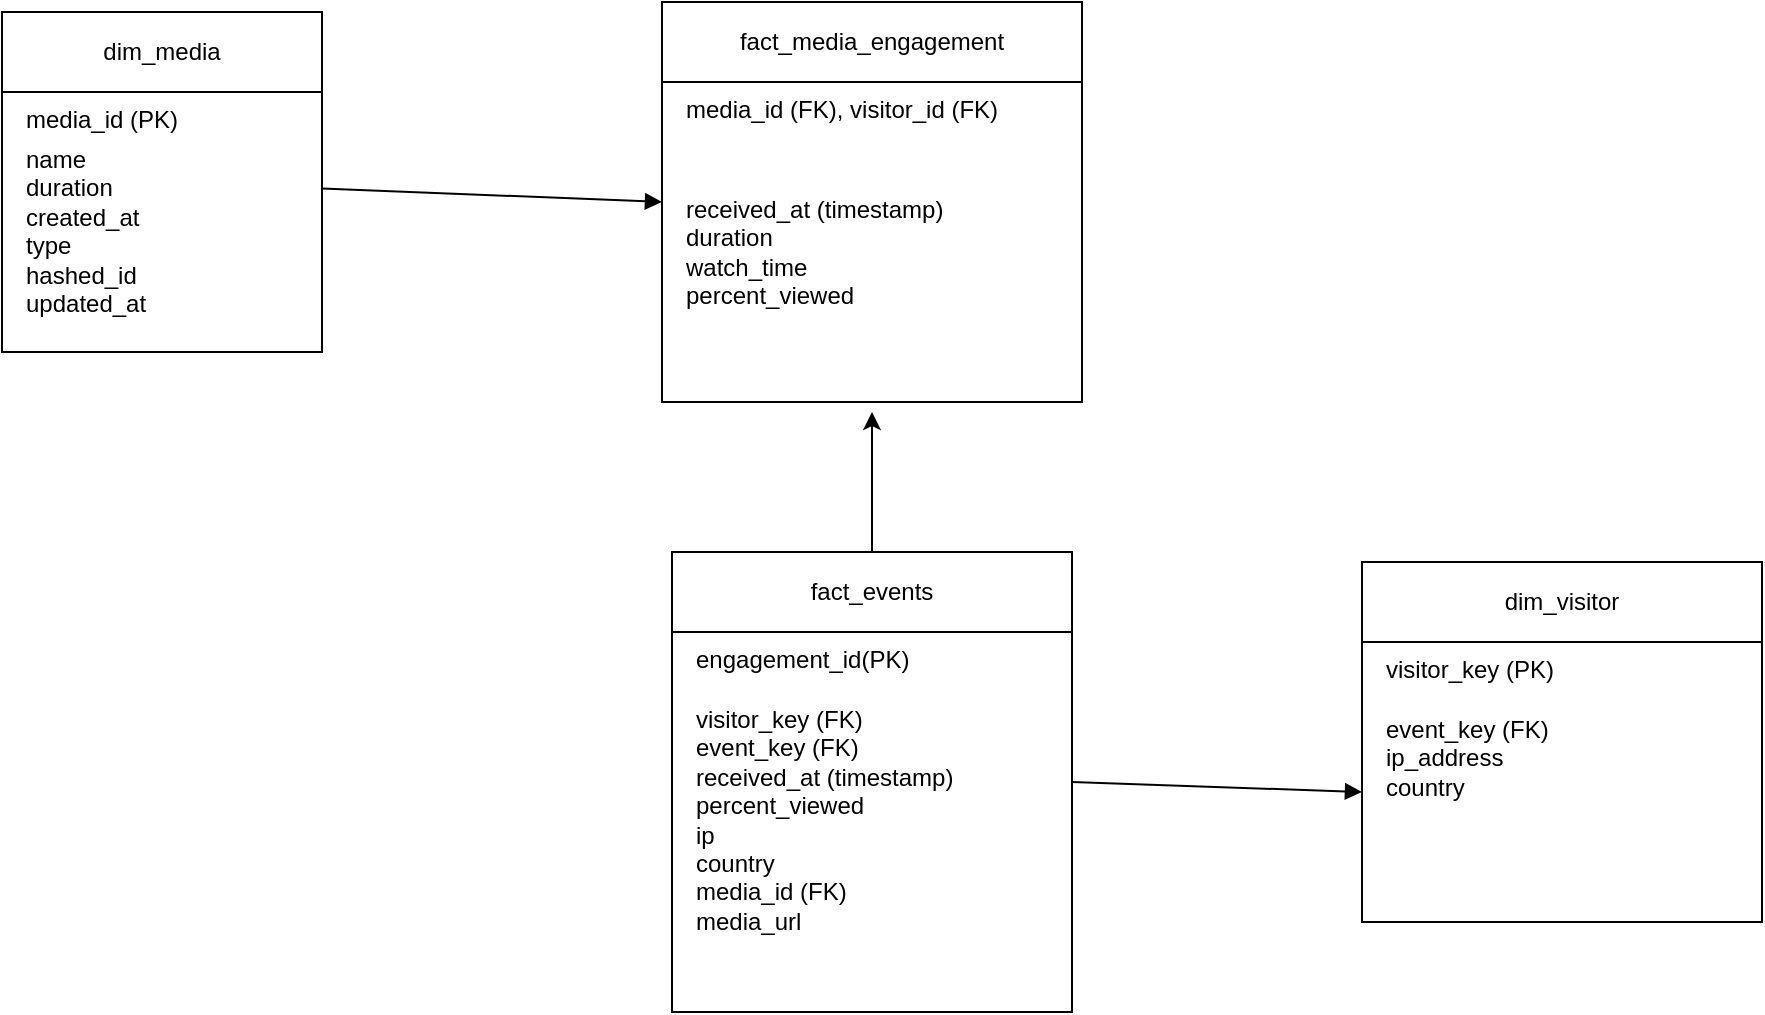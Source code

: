 <mxfile version="28.0.7">
  <diagram name="Wistia Video Analytics Schema" id="1UHDcKMVfNVq5Xud_P4H">
    <mxGraphModel dx="1123" dy="663" grid="1" gridSize="10" guides="1" tooltips="1" connect="1" arrows="1" fold="1" page="1" pageScale="1" pageWidth="1100" pageHeight="850" math="0" shadow="0">
      <root>
        <mxCell id="0" />
        <mxCell id="1" parent="0" />
        <mxCell id="nfV7VkWr2vx_3Qyszl8C-1" value="dim_media" style="shape=swimlane;whiteSpace=wrap;html=1;" parent="1" vertex="1">
          <mxGeometry x="60" y="60" width="160" height="170" as="geometry" />
        </mxCell>
        <mxCell id="nfV7VkWr2vx_3Qyszl8C-2" value="media_id (PK)" style="text;html=1;strokeColor=none;fillColor=none;" parent="nfV7VkWr2vx_3Qyszl8C-1" vertex="1">
          <mxGeometry x="10" y="40" width="180" height="30" as="geometry" />
        </mxCell>
        <mxCell id="nfV7VkWr2vx_3Qyszl8C-3" value="name&lt;div&gt;duration&lt;/div&gt;&lt;div&gt;created_at&lt;/div&gt;&lt;div&gt;type&lt;/div&gt;&lt;div&gt;hashed_id&lt;/div&gt;&lt;div&gt;updated_at&lt;/div&gt;" style="text;html=1;strokeColor=none;fillColor=none;" parent="nfV7VkWr2vx_3Qyszl8C-1" vertex="1">
          <mxGeometry x="10" y="60" width="130" height="100" as="geometry" />
        </mxCell>
        <mxCell id="nfV7VkWr2vx_3Qyszl8C-4" value="dim_visitor" style="shape=swimlane;whiteSpace=wrap;html=1;" parent="1" vertex="1">
          <mxGeometry x="740" y="335" width="200" height="180" as="geometry" />
        </mxCell>
        <mxCell id="nfV7VkWr2vx_3Qyszl8C-5" value="visitor_key (PK)" style="text;html=1;strokeColor=none;fillColor=none;" parent="nfV7VkWr2vx_3Qyszl8C-4" vertex="1">
          <mxGeometry x="10" y="40" width="180" height="30" as="geometry" />
        </mxCell>
        <mxCell id="nfV7VkWr2vx_3Qyszl8C-6" value="&lt;div&gt;event_key (FK)&lt;/div&gt;&lt;div&gt;ip_address&lt;/div&gt;&lt;div&gt;country&lt;/div&gt;" style="text;html=1;strokeColor=none;fillColor=none;" parent="nfV7VkWr2vx_3Qyszl8C-4" vertex="1">
          <mxGeometry x="10" y="70" width="180" height="90" as="geometry" />
        </mxCell>
        <mxCell id="nfV7VkWr2vx_3Qyszl8C-7" value="fact_media_engagement" style="shape=swimlane;whiteSpace=wrap;html=1;" parent="1" vertex="1">
          <mxGeometry x="390" y="55" width="210" height="200" as="geometry">
            <mxRectangle x="200" y="300" width="170" height="30" as="alternateBounds" />
          </mxGeometry>
        </mxCell>
        <mxCell id="nfV7VkWr2vx_3Qyszl8C-8" value="media_id (FK), visitor_id (FK)" style="text;html=1;strokeColor=none;fillColor=none;" parent="nfV7VkWr2vx_3Qyszl8C-7" vertex="1">
          <mxGeometry x="10" y="40" width="260" height="30" as="geometry" />
        </mxCell>
        <mxCell id="nfV7VkWr2vx_3Qyszl8C-9" value="received_at (timestamp)&lt;br&gt;&lt;div&gt;duration&lt;/div&gt;&lt;div&gt;watch_time&lt;/div&gt;&lt;div&gt;percent_viewed&lt;/div&gt;&lt;div&gt;&lt;br&gt;&lt;/div&gt;" style="text;html=1;strokeColor=none;fillColor=none;" parent="nfV7VkWr2vx_3Qyszl8C-7" vertex="1">
          <mxGeometry x="10" y="90" width="260" height="90" as="geometry" />
        </mxCell>
        <mxCell id="nfV7VkWr2vx_3Qyszl8C-10" style="endArrow=block;html=1;entryX=0;entryY=0.5;entryDx=0;entryDy=0;" parent="1" source="nfV7VkWr2vx_3Qyszl8C-1" target="nfV7VkWr2vx_3Qyszl8C-7" edge="1">
          <mxGeometry relative="1" as="geometry" />
        </mxCell>
        <mxCell id="nfV7VkWr2vx_3Qyszl8C-11" style="endArrow=block;html=1;exitX=1;exitY=0.5;exitDx=0;exitDy=0;" parent="1" source="nfV7VkWr2vx_3Qyszl8C-12" edge="1">
          <mxGeometry relative="1" as="geometry">
            <mxPoint x="740" y="450" as="targetPoint" />
            <Array as="points" />
          </mxGeometry>
        </mxCell>
        <mxCell id="nfV7VkWr2vx_3Qyszl8C-12" value="fact_events" style="shape=swimlane;whiteSpace=wrap;html=1;" parent="1" vertex="1">
          <mxGeometry x="395" y="330" width="200" height="230" as="geometry" />
        </mxCell>
        <mxCell id="nfV7VkWr2vx_3Qyszl8C-13" value="engagement_id(PK)" style="text;html=1;strokeColor=none;fillColor=none;" parent="nfV7VkWr2vx_3Qyszl8C-12" vertex="1">
          <mxGeometry x="10" y="40" width="180" height="30" as="geometry" />
        </mxCell>
        <mxCell id="nfV7VkWr2vx_3Qyszl8C-14" value="&lt;div&gt;visitor_key (FK)&lt;/div&gt;&lt;div&gt;event_key (FK)&lt;/div&gt;&lt;div&gt;received_at (timestamp)&lt;/div&gt;&lt;div&gt;percent_viewed&lt;/div&gt;&lt;div&gt;ip&lt;/div&gt;&lt;div&gt;country&lt;/div&gt;&lt;div&gt;media_id (FK)&lt;/div&gt;&lt;div&gt;&lt;span style=&quot;background-color: transparent; color: light-dark(rgb(0, 0, 0), rgb(255, 255, 255));&quot;&gt;media_url&lt;/span&gt;&lt;/div&gt;" style="text;html=1;strokeColor=none;fillColor=none;" parent="nfV7VkWr2vx_3Qyszl8C-12" vertex="1">
          <mxGeometry x="10" y="70" width="180" height="90" as="geometry" />
        </mxCell>
        <mxCell id="78r1vS6MGrYdpDyTRteB-6" value="" style="endArrow=classic;html=1;rounded=0;" edge="1" parent="1" source="nfV7VkWr2vx_3Qyszl8C-12">
          <mxGeometry width="50" height="50" relative="1" as="geometry">
            <mxPoint x="480" y="410" as="sourcePoint" />
            <mxPoint x="495" y="260" as="targetPoint" />
          </mxGeometry>
        </mxCell>
      </root>
    </mxGraphModel>
  </diagram>
</mxfile>
